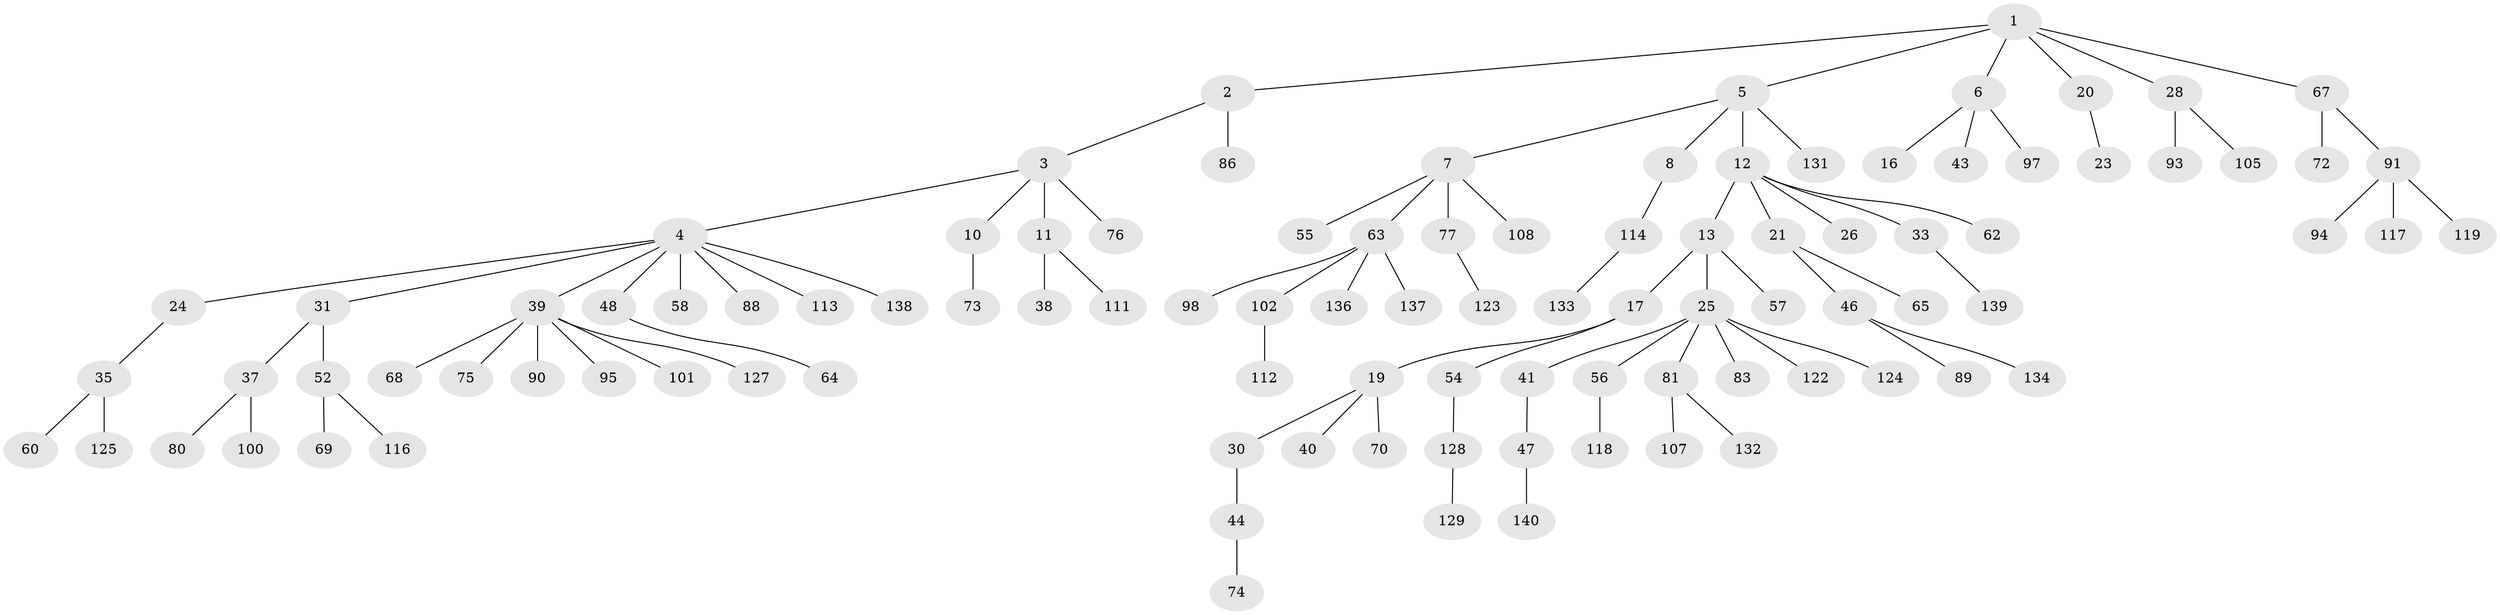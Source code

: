 // Generated by graph-tools (version 1.1) at 2025/52/02/27/25 19:52:12]
// undirected, 100 vertices, 99 edges
graph export_dot {
graph [start="1"]
  node [color=gray90,style=filled];
  1 [super="+9"];
  2 [super="+79"];
  3 [super="+27"];
  4 [super="+15"];
  5 [super="+34"];
  6 [super="+14"];
  7 [super="+49"];
  8 [super="+66"];
  10 [super="+18"];
  11 [super="+22"];
  12 [super="+32"];
  13 [super="+42"];
  16 [super="+121"];
  17 [super="+51"];
  19 [super="+36"];
  20;
  21;
  23 [super="+96"];
  24 [super="+142"];
  25 [super="+29"];
  26 [super="+115"];
  28 [super="+61"];
  30 [super="+78"];
  31 [super="+59"];
  33 [super="+45"];
  35;
  37;
  38;
  39 [super="+85"];
  40;
  41;
  43 [super="+71"];
  44;
  46 [super="+50"];
  47 [super="+109"];
  48 [super="+53"];
  52;
  54;
  55;
  56;
  57;
  58 [super="+110"];
  60 [super="+82"];
  62;
  63 [super="+126"];
  64;
  65;
  67 [super="+104"];
  68;
  69;
  70 [super="+106"];
  72 [super="+99"];
  73 [super="+84"];
  74 [super="+143"];
  75;
  76;
  77 [super="+87"];
  80;
  81 [super="+92"];
  83;
  86;
  88;
  89;
  90;
  91 [super="+103"];
  93;
  94;
  95;
  97;
  98;
  100;
  101;
  102;
  105;
  107;
  108;
  111;
  112;
  113;
  114 [super="+120"];
  116;
  117;
  118;
  119 [super="+130"];
  122;
  123;
  124;
  125;
  127;
  128 [super="+135"];
  129 [super="+144"];
  131;
  132;
  133;
  134 [super="+141"];
  136;
  137;
  138;
  139;
  140;
  1 -- 2;
  1 -- 5;
  1 -- 6;
  1 -- 28;
  1 -- 67;
  1 -- 20;
  2 -- 3;
  2 -- 86;
  3 -- 4;
  3 -- 10;
  3 -- 11;
  3 -- 76;
  4 -- 39;
  4 -- 88;
  4 -- 48;
  4 -- 113;
  4 -- 58;
  4 -- 24;
  4 -- 138;
  4 -- 31;
  5 -- 7;
  5 -- 8;
  5 -- 12;
  5 -- 131;
  6 -- 43;
  6 -- 16;
  6 -- 97;
  7 -- 77;
  7 -- 108;
  7 -- 55;
  7 -- 63;
  8 -- 114;
  10 -- 73;
  11 -- 38;
  11 -- 111;
  12 -- 13;
  12 -- 21;
  12 -- 26;
  12 -- 62;
  12 -- 33;
  13 -- 17;
  13 -- 25;
  13 -- 57;
  17 -- 19;
  17 -- 54;
  19 -- 30;
  19 -- 40;
  19 -- 70;
  20 -- 23;
  21 -- 46;
  21 -- 65;
  24 -- 35;
  25 -- 41;
  25 -- 56;
  25 -- 81;
  25 -- 83;
  25 -- 122;
  25 -- 124;
  28 -- 105;
  28 -- 93;
  30 -- 44;
  31 -- 37;
  31 -- 52;
  33 -- 139;
  35 -- 60;
  35 -- 125;
  37 -- 80;
  37 -- 100;
  39 -- 68;
  39 -- 75;
  39 -- 90;
  39 -- 127;
  39 -- 101;
  39 -- 95;
  41 -- 47;
  44 -- 74;
  46 -- 89;
  46 -- 134;
  47 -- 140;
  48 -- 64;
  52 -- 69;
  52 -- 116;
  54 -- 128;
  56 -- 118;
  63 -- 98;
  63 -- 102;
  63 -- 136;
  63 -- 137;
  67 -- 72;
  67 -- 91;
  77 -- 123;
  81 -- 107;
  81 -- 132;
  91 -- 94;
  91 -- 117;
  91 -- 119;
  102 -- 112;
  114 -- 133;
  128 -- 129;
}
